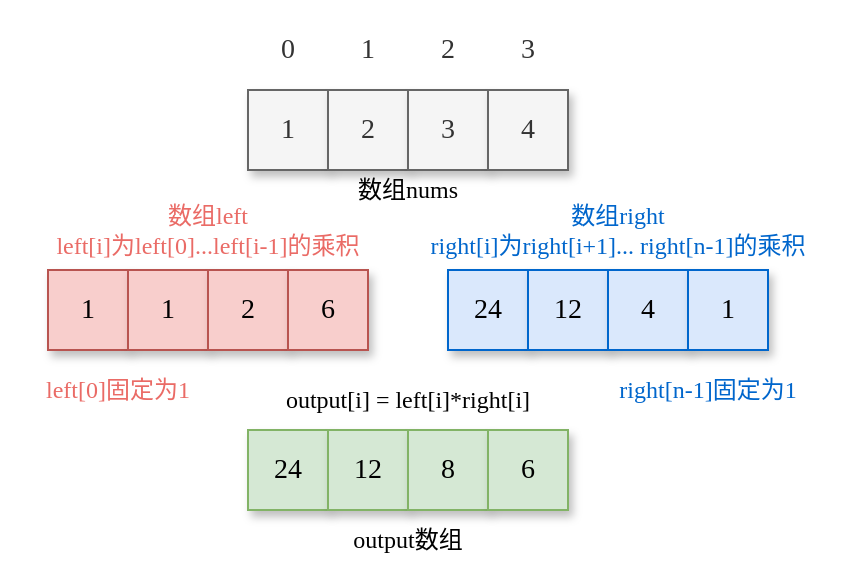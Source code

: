 <mxfile version="16.4.3" type="github">
  <diagram id="o-Pv2bOJUapB-mpDfF4H" name="第 1 页">
    <mxGraphModel dx="834" dy="446" grid="1" gridSize="10" guides="1" tooltips="1" connect="1" arrows="1" fold="1" page="1" pageScale="1" pageWidth="827" pageHeight="1169" background="#ffffff" math="0" shadow="0">
      <root>
        <mxCell id="0" />
        <mxCell id="1" parent="0" />
        <mxCell id="xrh3ME3UnnU4ar3DCZTJ-1" value="&lt;font style=&quot;font-size: 14px&quot; face=&quot;Comic Sans MS&quot;&gt;1&lt;/font&gt;" style="rounded=0;whiteSpace=wrap;html=1;fillColor=#f5f5f5;strokeColor=#666666;fontColor=#333333;shadow=1;" vertex="1" parent="1">
          <mxGeometry x="340" y="110" width="40" height="40" as="geometry" />
        </mxCell>
        <mxCell id="xrh3ME3UnnU4ar3DCZTJ-2" value="&lt;font style=&quot;font-size: 14px&quot; face=&quot;Comic Sans MS&quot;&gt;2&lt;/font&gt;" style="rounded=0;whiteSpace=wrap;html=1;fillColor=#f5f5f5;strokeColor=#666666;fontColor=#333333;shadow=1;" vertex="1" parent="1">
          <mxGeometry x="380" y="110" width="40" height="40" as="geometry" />
        </mxCell>
        <mxCell id="xrh3ME3UnnU4ar3DCZTJ-3" value="&lt;font style=&quot;font-size: 14px&quot; face=&quot;Comic Sans MS&quot;&gt;3&lt;/font&gt;" style="rounded=0;whiteSpace=wrap;html=1;fillColor=#f5f5f5;strokeColor=#666666;fontColor=#333333;shadow=1;" vertex="1" parent="1">
          <mxGeometry x="420" y="110" width="40" height="40" as="geometry" />
        </mxCell>
        <mxCell id="xrh3ME3UnnU4ar3DCZTJ-4" value="&lt;font style=&quot;font-size: 14px&quot; face=&quot;Comic Sans MS&quot;&gt;4&lt;/font&gt;" style="rounded=0;whiteSpace=wrap;html=1;fillColor=#f5f5f5;strokeColor=#666666;fontColor=#333333;shadow=1;" vertex="1" parent="1">
          <mxGeometry x="460" y="110" width="40" height="40" as="geometry" />
        </mxCell>
        <mxCell id="xrh3ME3UnnU4ar3DCZTJ-9" value="&lt;font style=&quot;font-size: 14px&quot; face=&quot;Comic Sans MS&quot;&gt;1&lt;/font&gt;" style="rounded=0;whiteSpace=wrap;html=1;fillColor=#f8cecc;strokeColor=#b85450;shadow=1;" vertex="1" parent="1">
          <mxGeometry x="240" y="200" width="40" height="40" as="geometry" />
        </mxCell>
        <mxCell id="xrh3ME3UnnU4ar3DCZTJ-10" value="&lt;font style=&quot;font-size: 14px&quot; face=&quot;Comic Sans MS&quot;&gt;1&lt;/font&gt;" style="rounded=0;whiteSpace=wrap;html=1;fillColor=#f8cecc;strokeColor=#b85450;shadow=1;" vertex="1" parent="1">
          <mxGeometry x="280" y="200" width="40" height="40" as="geometry" />
        </mxCell>
        <mxCell id="xrh3ME3UnnU4ar3DCZTJ-11" value="&lt;font style=&quot;font-size: 14px&quot; face=&quot;Comic Sans MS&quot;&gt;2&lt;/font&gt;" style="rounded=0;whiteSpace=wrap;html=1;fillColor=#f8cecc;strokeColor=#b85450;shadow=1;" vertex="1" parent="1">
          <mxGeometry x="320" y="200" width="40" height="40" as="geometry" />
        </mxCell>
        <mxCell id="xrh3ME3UnnU4ar3DCZTJ-12" value="&lt;font style=&quot;font-size: 14px&quot; face=&quot;Comic Sans MS&quot;&gt;6&lt;/font&gt;" style="rounded=0;whiteSpace=wrap;html=1;fillColor=#f8cecc;strokeColor=#b85450;shadow=1;" vertex="1" parent="1">
          <mxGeometry x="360" y="200" width="40" height="40" as="geometry" />
        </mxCell>
        <mxCell id="xrh3ME3UnnU4ar3DCZTJ-13" value="&lt;font style=&quot;font-size: 14px&quot; face=&quot;Comic Sans MS&quot;&gt;24&lt;/font&gt;" style="rounded=0;whiteSpace=wrap;html=1;fillColor=#dae8fc;strokeColor=#0066CC;shadow=1;" vertex="1" parent="1">
          <mxGeometry x="440" y="200" width="40" height="40" as="geometry" />
        </mxCell>
        <mxCell id="xrh3ME3UnnU4ar3DCZTJ-14" value="&lt;font style=&quot;font-size: 14px&quot; face=&quot;Comic Sans MS&quot;&gt;12&lt;/font&gt;" style="rounded=0;whiteSpace=wrap;html=1;fillColor=#dae8fc;strokeColor=#0066CC;shadow=1;" vertex="1" parent="1">
          <mxGeometry x="480" y="200" width="40" height="40" as="geometry" />
        </mxCell>
        <mxCell id="xrh3ME3UnnU4ar3DCZTJ-15" value="&lt;font style=&quot;font-size: 14px&quot; face=&quot;Comic Sans MS&quot;&gt;4&lt;/font&gt;" style="rounded=0;whiteSpace=wrap;html=1;fillColor=#dae8fc;strokeColor=#0066CC;shadow=1;" vertex="1" parent="1">
          <mxGeometry x="520" y="200" width="40" height="40" as="geometry" />
        </mxCell>
        <mxCell id="xrh3ME3UnnU4ar3DCZTJ-16" value="&lt;font style=&quot;font-size: 14px&quot; face=&quot;Comic Sans MS&quot;&gt;1&lt;/font&gt;" style="rounded=0;whiteSpace=wrap;html=1;fillColor=#dae8fc;strokeColor=#0066CC;shadow=1;" vertex="1" parent="1">
          <mxGeometry x="560" y="200" width="40" height="40" as="geometry" />
        </mxCell>
        <mxCell id="xrh3ME3UnnU4ar3DCZTJ-17" value="&lt;font style=&quot;font-size: 14px&quot; face=&quot;Comic Sans MS&quot;&gt;24&lt;/font&gt;" style="rounded=0;whiteSpace=wrap;html=1;fillColor=#d5e8d4;strokeColor=#82b366;shadow=1;" vertex="1" parent="1">
          <mxGeometry x="340" y="280" width="40" height="40" as="geometry" />
        </mxCell>
        <mxCell id="xrh3ME3UnnU4ar3DCZTJ-18" value="&lt;font style=&quot;font-size: 14px&quot; face=&quot;Comic Sans MS&quot;&gt;12&lt;/font&gt;" style="rounded=0;whiteSpace=wrap;html=1;fillColor=#d5e8d4;strokeColor=#82b366;shadow=1;" vertex="1" parent="1">
          <mxGeometry x="380" y="280" width="40" height="40" as="geometry" />
        </mxCell>
        <mxCell id="xrh3ME3UnnU4ar3DCZTJ-19" value="&lt;font style=&quot;font-size: 14px&quot; face=&quot;Comic Sans MS&quot;&gt;8&lt;/font&gt;" style="rounded=0;whiteSpace=wrap;html=1;fillColor=#d5e8d4;strokeColor=#82b366;shadow=1;" vertex="1" parent="1">
          <mxGeometry x="420" y="280" width="40" height="40" as="geometry" />
        </mxCell>
        <mxCell id="xrh3ME3UnnU4ar3DCZTJ-20" value="&lt;font style=&quot;font-size: 14px&quot; face=&quot;Comic Sans MS&quot;&gt;6&lt;/font&gt;" style="rounded=0;whiteSpace=wrap;html=1;fillColor=#d5e8d4;strokeColor=#82b366;shadow=1;" vertex="1" parent="1">
          <mxGeometry x="460" y="280" width="40" height="40" as="geometry" />
        </mxCell>
        <mxCell id="xrh3ME3UnnU4ar3DCZTJ-32" value="&lt;font style=&quot;font-size: 14px&quot; face=&quot;Comic Sans MS&quot;&gt;0&lt;/font&gt;" style="rounded=0;whiteSpace=wrap;html=1;fillColor=#f5f5f5;strokeColor=#666666;fontColor=#333333;shadow=1;opacity=0;" vertex="1" parent="1">
          <mxGeometry x="340" y="70" width="40" height="40" as="geometry" />
        </mxCell>
        <mxCell id="xrh3ME3UnnU4ar3DCZTJ-33" value="&lt;font style=&quot;font-size: 14px&quot; face=&quot;Comic Sans MS&quot;&gt;1&lt;/font&gt;" style="rounded=0;whiteSpace=wrap;html=1;fillColor=#f5f5f5;strokeColor=#666666;fontColor=#333333;shadow=1;opacity=0;" vertex="1" parent="1">
          <mxGeometry x="380" y="70" width="40" height="40" as="geometry" />
        </mxCell>
        <mxCell id="xrh3ME3UnnU4ar3DCZTJ-34" value="&lt;font style=&quot;font-size: 14px&quot; face=&quot;Comic Sans MS&quot;&gt;2&lt;/font&gt;" style="rounded=0;whiteSpace=wrap;html=1;fillColor=#f5f5f5;strokeColor=#666666;fontColor=#333333;shadow=1;opacity=0;" vertex="1" parent="1">
          <mxGeometry x="420" y="70" width="40" height="40" as="geometry" />
        </mxCell>
        <mxCell id="xrh3ME3UnnU4ar3DCZTJ-35" value="&lt;font style=&quot;font-size: 14px&quot; face=&quot;Comic Sans MS&quot;&gt;3&lt;/font&gt;" style="rounded=0;whiteSpace=wrap;html=1;fillColor=#f5f5f5;strokeColor=#666666;fontColor=#333333;shadow=1;opacity=0;" vertex="1" parent="1">
          <mxGeometry x="460" y="70" width="40" height="40" as="geometry" />
        </mxCell>
        <mxCell id="xrh3ME3UnnU4ar3DCZTJ-36" value="数组left&lt;br&gt;left[i]为left[0]...left[i-1]的乘积" style="text;html=1;strokeColor=none;fillColor=none;align=center;verticalAlign=middle;whiteSpace=wrap;rounded=0;shadow=1;fontFamily=Comic Sans MS;fontSize=12;fontColor=#EA6B66;opacity=0;" vertex="1" parent="1">
          <mxGeometry x="220" y="160" width="200" height="40" as="geometry" />
        </mxCell>
        <mxCell id="xrh3ME3UnnU4ar3DCZTJ-37" value="&lt;font color=&quot;#0066cc&quot;&gt;数组right&lt;br&gt;right[i]为right[i+1]...&amp;nbsp;right[n-1]的乘积&lt;/font&gt;" style="text;html=1;strokeColor=none;fillColor=none;align=center;verticalAlign=middle;whiteSpace=wrap;rounded=0;shadow=1;fontFamily=Comic Sans MS;fontSize=12;fontColor=#EA6B66;opacity=0;" vertex="1" parent="1">
          <mxGeometry x="420" y="160" width="210" height="40" as="geometry" />
        </mxCell>
        <mxCell id="xrh3ME3UnnU4ar3DCZTJ-38" value="&lt;div class=&quot;okr-block-clipboard&quot;&gt;&lt;/div&gt;&lt;font color=&quot;#000000&quot;&gt;&lt;span&gt;output&lt;/span&gt;数组&lt;/font&gt;" style="text;html=1;strokeColor=none;fillColor=none;align=center;verticalAlign=middle;whiteSpace=wrap;rounded=0;shadow=1;fontFamily=Comic Sans MS;fontSize=12;fontColor=#7EA6E0;opacity=0;" vertex="1" parent="1">
          <mxGeometry x="340" y="320" width="160" height="30" as="geometry" />
        </mxCell>
        <mxCell id="xrh3ME3UnnU4ar3DCZTJ-39" value="output[i] = left[i]*right[i]" style="text;html=1;strokeColor=none;fillColor=none;align=center;verticalAlign=middle;whiteSpace=wrap;rounded=0;shadow=1;fontFamily=Comic Sans MS;fontSize=12;fontColor=#000000;opacity=0;" vertex="1" parent="1">
          <mxGeometry x="340" y="250" width="160" height="30" as="geometry" />
        </mxCell>
        <mxCell id="xrh3ME3UnnU4ar3DCZTJ-40" value="数组nums" style="text;html=1;strokeColor=none;fillColor=none;align=center;verticalAlign=middle;whiteSpace=wrap;rounded=0;shadow=1;fontFamily=Comic Sans MS;fontSize=12;fontColor=#000000;opacity=0;" vertex="1" parent="1">
          <mxGeometry x="370" y="150" width="100" height="20" as="geometry" />
        </mxCell>
        <mxCell id="xrh3ME3UnnU4ar3DCZTJ-41" value="left[0]固定为1" style="text;html=1;strokeColor=none;fillColor=none;align=center;verticalAlign=middle;whiteSpace=wrap;rounded=0;shadow=1;fontFamily=Comic Sans MS;fontSize=12;fontColor=#EA6B66;opacity=0;" vertex="1" parent="1">
          <mxGeometry x="230" y="250" width="90" height="20" as="geometry" />
        </mxCell>
        <mxCell id="xrh3ME3UnnU4ar3DCZTJ-42" value="&lt;font color=&quot;#0066cc&quot;&gt;right[n-1]固定为1&lt;/font&gt;" style="text;html=1;strokeColor=none;fillColor=none;align=center;verticalAlign=middle;whiteSpace=wrap;rounded=0;shadow=1;fontFamily=Comic Sans MS;fontSize=12;fontColor=#EA6B66;opacity=0;" vertex="1" parent="1">
          <mxGeometry x="520" y="250" width="100" height="20" as="geometry" />
        </mxCell>
      </root>
    </mxGraphModel>
  </diagram>
</mxfile>
